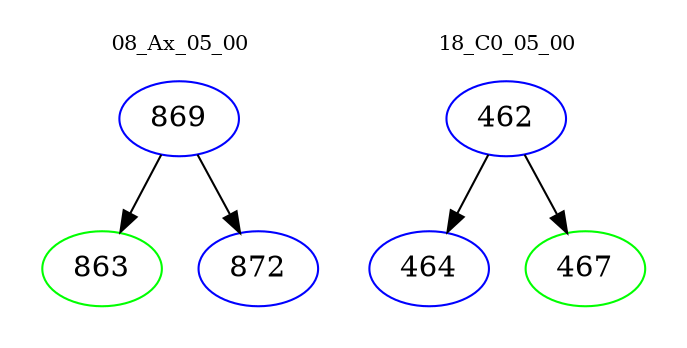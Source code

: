 digraph{
subgraph cluster_0 {
color = white
label = "08_Ax_05_00";
fontsize=10;
T0_869 [label="869", color="blue"]
T0_869 -> T0_863 [color="black"]
T0_863 [label="863", color="green"]
T0_869 -> T0_872 [color="black"]
T0_872 [label="872", color="blue"]
}
subgraph cluster_1 {
color = white
label = "18_C0_05_00";
fontsize=10;
T1_462 [label="462", color="blue"]
T1_462 -> T1_464 [color="black"]
T1_464 [label="464", color="blue"]
T1_462 -> T1_467 [color="black"]
T1_467 [label="467", color="green"]
}
}
